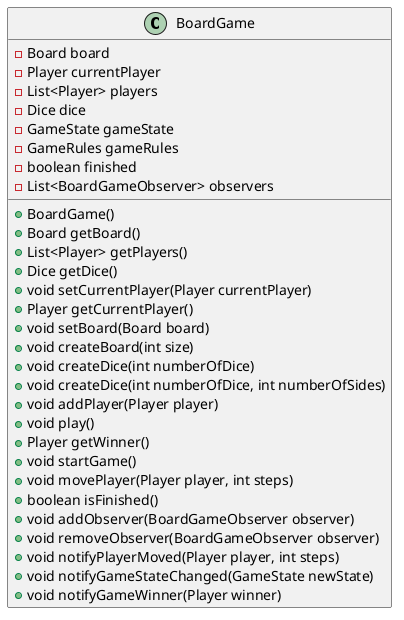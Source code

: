 @startuml
class BoardGame {
    - Board board
    - Player currentPlayer
    - List<Player> players
    - Dice dice
    - GameState gameState
    - GameRules gameRules
    - boolean finished
    - List<BoardGameObserver> observers
    + BoardGame()
    + Board getBoard()
    + List<Player> getPlayers()
    + Dice getDice()
    + void setCurrentPlayer(Player currentPlayer)
    + Player getCurrentPlayer()
    + void setBoard(Board board)
    + void createBoard(int size)
    + void createDice(int numberOfDice)
    + void createDice(int numberOfDice, int numberOfSides)
    + void addPlayer(Player player)
    + void play()
    + Player getWinner()
    + void startGame()
    + void movePlayer(Player player, int steps)
    + boolean isFinished()
    + void addObserver(BoardGameObserver observer)
    + void removeObserver(BoardGameObserver observer)
    + void notifyPlayerMoved(Player player, int steps)
    + void notifyGameStateChanged(GameState newState)
    + void notifyGameWinner(Player winner)
}
@enduml